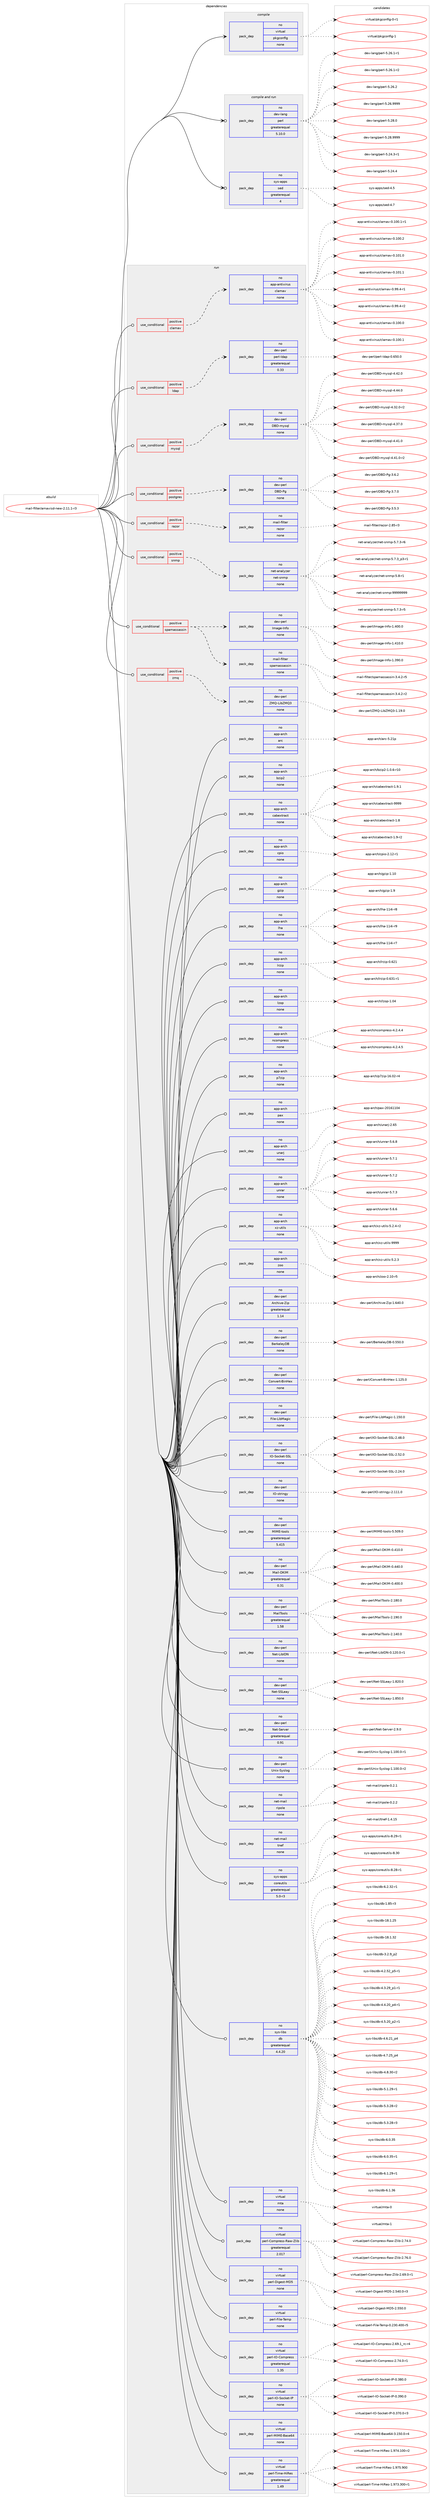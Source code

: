 digraph prolog {

# *************
# Graph options
# *************

newrank=true;
concentrate=true;
compound=true;
graph [rankdir=LR,fontname=Helvetica,fontsize=10,ranksep=1.5];#, ranksep=2.5, nodesep=0.2];
edge  [arrowhead=vee];
node  [fontname=Helvetica,fontsize=10];

# **********
# The ebuild
# **********

subgraph cluster_leftcol {
color=gray;
rank=same;
label=<<i>ebuild</i>>;
id [label="mail-filter/amavisd-new-2.11.1-r3", color=red, width=4, href="../mail-filter/amavisd-new-2.11.1-r3.svg"];
}

# ****************
# The dependencies
# ****************

subgraph cluster_midcol {
color=gray;
label=<<i>dependencies</i>>;
subgraph cluster_compile {
fillcolor="#eeeeee";
style=filled;
label=<<i>compile</i>>;
subgraph pack1139109 {
dependency1594954 [label=<<TABLE BORDER="0" CELLBORDER="1" CELLSPACING="0" CELLPADDING="4" WIDTH="220"><TR><TD ROWSPAN="6" CELLPADDING="30">pack_dep</TD></TR><TR><TD WIDTH="110">no</TD></TR><TR><TD>virtual</TD></TR><TR><TD>pkgconfig</TD></TR><TR><TD>none</TD></TR><TR><TD></TD></TR></TABLE>>, shape=none, color=blue];
}
id:e -> dependency1594954:w [weight=20,style="solid",arrowhead="vee"];
}
subgraph cluster_compileandrun {
fillcolor="#eeeeee";
style=filled;
label=<<i>compile and run</i>>;
subgraph pack1139110 {
dependency1594955 [label=<<TABLE BORDER="0" CELLBORDER="1" CELLSPACING="0" CELLPADDING="4" WIDTH="220"><TR><TD ROWSPAN="6" CELLPADDING="30">pack_dep</TD></TR><TR><TD WIDTH="110">no</TD></TR><TR><TD>dev-lang</TD></TR><TR><TD>perl</TD></TR><TR><TD>greaterequal</TD></TR><TR><TD>5.10.0</TD></TR></TABLE>>, shape=none, color=blue];
}
id:e -> dependency1594955:w [weight=20,style="solid",arrowhead="odotvee"];
subgraph pack1139111 {
dependency1594956 [label=<<TABLE BORDER="0" CELLBORDER="1" CELLSPACING="0" CELLPADDING="4" WIDTH="220"><TR><TD ROWSPAN="6" CELLPADDING="30">pack_dep</TD></TR><TR><TD WIDTH="110">no</TD></TR><TR><TD>sys-apps</TD></TR><TR><TD>sed</TD></TR><TR><TD>greaterequal</TD></TR><TR><TD>4</TD></TR></TABLE>>, shape=none, color=blue];
}
id:e -> dependency1594956:w [weight=20,style="solid",arrowhead="odotvee"];
}
subgraph cluster_run {
fillcolor="#eeeeee";
style=filled;
label=<<i>run</i>>;
subgraph cond430760 {
dependency1594957 [label=<<TABLE BORDER="0" CELLBORDER="1" CELLSPACING="0" CELLPADDING="4"><TR><TD ROWSPAN="3" CELLPADDING="10">use_conditional</TD></TR><TR><TD>positive</TD></TR><TR><TD>clamav</TD></TR></TABLE>>, shape=none, color=red];
subgraph pack1139112 {
dependency1594958 [label=<<TABLE BORDER="0" CELLBORDER="1" CELLSPACING="0" CELLPADDING="4" WIDTH="220"><TR><TD ROWSPAN="6" CELLPADDING="30">pack_dep</TD></TR><TR><TD WIDTH="110">no</TD></TR><TR><TD>app-antivirus</TD></TR><TR><TD>clamav</TD></TR><TR><TD>none</TD></TR><TR><TD></TD></TR></TABLE>>, shape=none, color=blue];
}
dependency1594957:e -> dependency1594958:w [weight=20,style="dashed",arrowhead="vee"];
}
id:e -> dependency1594957:w [weight=20,style="solid",arrowhead="odot"];
subgraph cond430761 {
dependency1594959 [label=<<TABLE BORDER="0" CELLBORDER="1" CELLSPACING="0" CELLPADDING="4"><TR><TD ROWSPAN="3" CELLPADDING="10">use_conditional</TD></TR><TR><TD>positive</TD></TR><TR><TD>ldap</TD></TR></TABLE>>, shape=none, color=red];
subgraph pack1139113 {
dependency1594960 [label=<<TABLE BORDER="0" CELLBORDER="1" CELLSPACING="0" CELLPADDING="4" WIDTH="220"><TR><TD ROWSPAN="6" CELLPADDING="30">pack_dep</TD></TR><TR><TD WIDTH="110">no</TD></TR><TR><TD>dev-perl</TD></TR><TR><TD>perl-ldap</TD></TR><TR><TD>greaterequal</TD></TR><TR><TD>0.33</TD></TR></TABLE>>, shape=none, color=blue];
}
dependency1594959:e -> dependency1594960:w [weight=20,style="dashed",arrowhead="vee"];
}
id:e -> dependency1594959:w [weight=20,style="solid",arrowhead="odot"];
subgraph cond430762 {
dependency1594961 [label=<<TABLE BORDER="0" CELLBORDER="1" CELLSPACING="0" CELLPADDING="4"><TR><TD ROWSPAN="3" CELLPADDING="10">use_conditional</TD></TR><TR><TD>positive</TD></TR><TR><TD>mysql</TD></TR></TABLE>>, shape=none, color=red];
subgraph pack1139114 {
dependency1594962 [label=<<TABLE BORDER="0" CELLBORDER="1" CELLSPACING="0" CELLPADDING="4" WIDTH="220"><TR><TD ROWSPAN="6" CELLPADDING="30">pack_dep</TD></TR><TR><TD WIDTH="110">no</TD></TR><TR><TD>dev-perl</TD></TR><TR><TD>DBD-mysql</TD></TR><TR><TD>none</TD></TR><TR><TD></TD></TR></TABLE>>, shape=none, color=blue];
}
dependency1594961:e -> dependency1594962:w [weight=20,style="dashed",arrowhead="vee"];
}
id:e -> dependency1594961:w [weight=20,style="solid",arrowhead="odot"];
subgraph cond430763 {
dependency1594963 [label=<<TABLE BORDER="0" CELLBORDER="1" CELLSPACING="0" CELLPADDING="4"><TR><TD ROWSPAN="3" CELLPADDING="10">use_conditional</TD></TR><TR><TD>positive</TD></TR><TR><TD>postgres</TD></TR></TABLE>>, shape=none, color=red];
subgraph pack1139115 {
dependency1594964 [label=<<TABLE BORDER="0" CELLBORDER="1" CELLSPACING="0" CELLPADDING="4" WIDTH="220"><TR><TD ROWSPAN="6" CELLPADDING="30">pack_dep</TD></TR><TR><TD WIDTH="110">no</TD></TR><TR><TD>dev-perl</TD></TR><TR><TD>DBD-Pg</TD></TR><TR><TD>none</TD></TR><TR><TD></TD></TR></TABLE>>, shape=none, color=blue];
}
dependency1594963:e -> dependency1594964:w [weight=20,style="dashed",arrowhead="vee"];
}
id:e -> dependency1594963:w [weight=20,style="solid",arrowhead="odot"];
subgraph cond430764 {
dependency1594965 [label=<<TABLE BORDER="0" CELLBORDER="1" CELLSPACING="0" CELLPADDING="4"><TR><TD ROWSPAN="3" CELLPADDING="10">use_conditional</TD></TR><TR><TD>positive</TD></TR><TR><TD>razor</TD></TR></TABLE>>, shape=none, color=red];
subgraph pack1139116 {
dependency1594966 [label=<<TABLE BORDER="0" CELLBORDER="1" CELLSPACING="0" CELLPADDING="4" WIDTH="220"><TR><TD ROWSPAN="6" CELLPADDING="30">pack_dep</TD></TR><TR><TD WIDTH="110">no</TD></TR><TR><TD>mail-filter</TD></TR><TR><TD>razor</TD></TR><TR><TD>none</TD></TR><TR><TD></TD></TR></TABLE>>, shape=none, color=blue];
}
dependency1594965:e -> dependency1594966:w [weight=20,style="dashed",arrowhead="vee"];
}
id:e -> dependency1594965:w [weight=20,style="solid",arrowhead="odot"];
subgraph cond430765 {
dependency1594967 [label=<<TABLE BORDER="0" CELLBORDER="1" CELLSPACING="0" CELLPADDING="4"><TR><TD ROWSPAN="3" CELLPADDING="10">use_conditional</TD></TR><TR><TD>positive</TD></TR><TR><TD>snmp</TD></TR></TABLE>>, shape=none, color=red];
subgraph pack1139117 {
dependency1594968 [label=<<TABLE BORDER="0" CELLBORDER="1" CELLSPACING="0" CELLPADDING="4" WIDTH="220"><TR><TD ROWSPAN="6" CELLPADDING="30">pack_dep</TD></TR><TR><TD WIDTH="110">no</TD></TR><TR><TD>net-analyzer</TD></TR><TR><TD>net-snmp</TD></TR><TR><TD>none</TD></TR><TR><TD></TD></TR></TABLE>>, shape=none, color=blue];
}
dependency1594967:e -> dependency1594968:w [weight=20,style="dashed",arrowhead="vee"];
}
id:e -> dependency1594967:w [weight=20,style="solid",arrowhead="odot"];
subgraph cond430766 {
dependency1594969 [label=<<TABLE BORDER="0" CELLBORDER="1" CELLSPACING="0" CELLPADDING="4"><TR><TD ROWSPAN="3" CELLPADDING="10">use_conditional</TD></TR><TR><TD>positive</TD></TR><TR><TD>spamassassin</TD></TR></TABLE>>, shape=none, color=red];
subgraph pack1139118 {
dependency1594970 [label=<<TABLE BORDER="0" CELLBORDER="1" CELLSPACING="0" CELLPADDING="4" WIDTH="220"><TR><TD ROWSPAN="6" CELLPADDING="30">pack_dep</TD></TR><TR><TD WIDTH="110">no</TD></TR><TR><TD>mail-filter</TD></TR><TR><TD>spamassassin</TD></TR><TR><TD>none</TD></TR><TR><TD></TD></TR></TABLE>>, shape=none, color=blue];
}
dependency1594969:e -> dependency1594970:w [weight=20,style="dashed",arrowhead="vee"];
subgraph pack1139119 {
dependency1594971 [label=<<TABLE BORDER="0" CELLBORDER="1" CELLSPACING="0" CELLPADDING="4" WIDTH="220"><TR><TD ROWSPAN="6" CELLPADDING="30">pack_dep</TD></TR><TR><TD WIDTH="110">no</TD></TR><TR><TD>dev-perl</TD></TR><TR><TD>Image-Info</TD></TR><TR><TD>none</TD></TR><TR><TD></TD></TR></TABLE>>, shape=none, color=blue];
}
dependency1594969:e -> dependency1594971:w [weight=20,style="dashed",arrowhead="vee"];
}
id:e -> dependency1594969:w [weight=20,style="solid",arrowhead="odot"];
subgraph cond430767 {
dependency1594972 [label=<<TABLE BORDER="0" CELLBORDER="1" CELLSPACING="0" CELLPADDING="4"><TR><TD ROWSPAN="3" CELLPADDING="10">use_conditional</TD></TR><TR><TD>positive</TD></TR><TR><TD>zmq</TD></TR></TABLE>>, shape=none, color=red];
subgraph pack1139120 {
dependency1594973 [label=<<TABLE BORDER="0" CELLBORDER="1" CELLSPACING="0" CELLPADDING="4" WIDTH="220"><TR><TD ROWSPAN="6" CELLPADDING="30">pack_dep</TD></TR><TR><TD WIDTH="110">no</TD></TR><TR><TD>dev-perl</TD></TR><TR><TD>ZMQ-LibZMQ3</TD></TR><TR><TD>none</TD></TR><TR><TD></TD></TR></TABLE>>, shape=none, color=blue];
}
dependency1594972:e -> dependency1594973:w [weight=20,style="dashed",arrowhead="vee"];
}
id:e -> dependency1594972:w [weight=20,style="solid",arrowhead="odot"];
subgraph pack1139121 {
dependency1594974 [label=<<TABLE BORDER="0" CELLBORDER="1" CELLSPACING="0" CELLPADDING="4" WIDTH="220"><TR><TD ROWSPAN="6" CELLPADDING="30">pack_dep</TD></TR><TR><TD WIDTH="110">no</TD></TR><TR><TD>app-arch</TD></TR><TR><TD>arc</TD></TR><TR><TD>none</TD></TR><TR><TD></TD></TR></TABLE>>, shape=none, color=blue];
}
id:e -> dependency1594974:w [weight=20,style="solid",arrowhead="odot"];
subgraph pack1139122 {
dependency1594975 [label=<<TABLE BORDER="0" CELLBORDER="1" CELLSPACING="0" CELLPADDING="4" WIDTH="220"><TR><TD ROWSPAN="6" CELLPADDING="30">pack_dep</TD></TR><TR><TD WIDTH="110">no</TD></TR><TR><TD>app-arch</TD></TR><TR><TD>bzip2</TD></TR><TR><TD>none</TD></TR><TR><TD></TD></TR></TABLE>>, shape=none, color=blue];
}
id:e -> dependency1594975:w [weight=20,style="solid",arrowhead="odot"];
subgraph pack1139123 {
dependency1594976 [label=<<TABLE BORDER="0" CELLBORDER="1" CELLSPACING="0" CELLPADDING="4" WIDTH="220"><TR><TD ROWSPAN="6" CELLPADDING="30">pack_dep</TD></TR><TR><TD WIDTH="110">no</TD></TR><TR><TD>app-arch</TD></TR><TR><TD>cabextract</TD></TR><TR><TD>none</TD></TR><TR><TD></TD></TR></TABLE>>, shape=none, color=blue];
}
id:e -> dependency1594976:w [weight=20,style="solid",arrowhead="odot"];
subgraph pack1139124 {
dependency1594977 [label=<<TABLE BORDER="0" CELLBORDER="1" CELLSPACING="0" CELLPADDING="4" WIDTH="220"><TR><TD ROWSPAN="6" CELLPADDING="30">pack_dep</TD></TR><TR><TD WIDTH="110">no</TD></TR><TR><TD>app-arch</TD></TR><TR><TD>cpio</TD></TR><TR><TD>none</TD></TR><TR><TD></TD></TR></TABLE>>, shape=none, color=blue];
}
id:e -> dependency1594977:w [weight=20,style="solid",arrowhead="odot"];
subgraph pack1139125 {
dependency1594978 [label=<<TABLE BORDER="0" CELLBORDER="1" CELLSPACING="0" CELLPADDING="4" WIDTH="220"><TR><TD ROWSPAN="6" CELLPADDING="30">pack_dep</TD></TR><TR><TD WIDTH="110">no</TD></TR><TR><TD>app-arch</TD></TR><TR><TD>gzip</TD></TR><TR><TD>none</TD></TR><TR><TD></TD></TR></TABLE>>, shape=none, color=blue];
}
id:e -> dependency1594978:w [weight=20,style="solid",arrowhead="odot"];
subgraph pack1139126 {
dependency1594979 [label=<<TABLE BORDER="0" CELLBORDER="1" CELLSPACING="0" CELLPADDING="4" WIDTH="220"><TR><TD ROWSPAN="6" CELLPADDING="30">pack_dep</TD></TR><TR><TD WIDTH="110">no</TD></TR><TR><TD>app-arch</TD></TR><TR><TD>lha</TD></TR><TR><TD>none</TD></TR><TR><TD></TD></TR></TABLE>>, shape=none, color=blue];
}
id:e -> dependency1594979:w [weight=20,style="solid",arrowhead="odot"];
subgraph pack1139127 {
dependency1594980 [label=<<TABLE BORDER="0" CELLBORDER="1" CELLSPACING="0" CELLPADDING="4" WIDTH="220"><TR><TD ROWSPAN="6" CELLPADDING="30">pack_dep</TD></TR><TR><TD WIDTH="110">no</TD></TR><TR><TD>app-arch</TD></TR><TR><TD>lrzip</TD></TR><TR><TD>none</TD></TR><TR><TD></TD></TR></TABLE>>, shape=none, color=blue];
}
id:e -> dependency1594980:w [weight=20,style="solid",arrowhead="odot"];
subgraph pack1139128 {
dependency1594981 [label=<<TABLE BORDER="0" CELLBORDER="1" CELLSPACING="0" CELLPADDING="4" WIDTH="220"><TR><TD ROWSPAN="6" CELLPADDING="30">pack_dep</TD></TR><TR><TD WIDTH="110">no</TD></TR><TR><TD>app-arch</TD></TR><TR><TD>lzop</TD></TR><TR><TD>none</TD></TR><TR><TD></TD></TR></TABLE>>, shape=none, color=blue];
}
id:e -> dependency1594981:w [weight=20,style="solid",arrowhead="odot"];
subgraph pack1139129 {
dependency1594982 [label=<<TABLE BORDER="0" CELLBORDER="1" CELLSPACING="0" CELLPADDING="4" WIDTH="220"><TR><TD ROWSPAN="6" CELLPADDING="30">pack_dep</TD></TR><TR><TD WIDTH="110">no</TD></TR><TR><TD>app-arch</TD></TR><TR><TD>ncompress</TD></TR><TR><TD>none</TD></TR><TR><TD></TD></TR></TABLE>>, shape=none, color=blue];
}
id:e -> dependency1594982:w [weight=20,style="solid",arrowhead="odot"];
subgraph pack1139130 {
dependency1594983 [label=<<TABLE BORDER="0" CELLBORDER="1" CELLSPACING="0" CELLPADDING="4" WIDTH="220"><TR><TD ROWSPAN="6" CELLPADDING="30">pack_dep</TD></TR><TR><TD WIDTH="110">no</TD></TR><TR><TD>app-arch</TD></TR><TR><TD>p7zip</TD></TR><TR><TD>none</TD></TR><TR><TD></TD></TR></TABLE>>, shape=none, color=blue];
}
id:e -> dependency1594983:w [weight=20,style="solid",arrowhead="odot"];
subgraph pack1139131 {
dependency1594984 [label=<<TABLE BORDER="0" CELLBORDER="1" CELLSPACING="0" CELLPADDING="4" WIDTH="220"><TR><TD ROWSPAN="6" CELLPADDING="30">pack_dep</TD></TR><TR><TD WIDTH="110">no</TD></TR><TR><TD>app-arch</TD></TR><TR><TD>pax</TD></TR><TR><TD>none</TD></TR><TR><TD></TD></TR></TABLE>>, shape=none, color=blue];
}
id:e -> dependency1594984:w [weight=20,style="solid",arrowhead="odot"];
subgraph pack1139132 {
dependency1594985 [label=<<TABLE BORDER="0" CELLBORDER="1" CELLSPACING="0" CELLPADDING="4" WIDTH="220"><TR><TD ROWSPAN="6" CELLPADDING="30">pack_dep</TD></TR><TR><TD WIDTH="110">no</TD></TR><TR><TD>app-arch</TD></TR><TR><TD>unarj</TD></TR><TR><TD>none</TD></TR><TR><TD></TD></TR></TABLE>>, shape=none, color=blue];
}
id:e -> dependency1594985:w [weight=20,style="solid",arrowhead="odot"];
subgraph pack1139133 {
dependency1594986 [label=<<TABLE BORDER="0" CELLBORDER="1" CELLSPACING="0" CELLPADDING="4" WIDTH="220"><TR><TD ROWSPAN="6" CELLPADDING="30">pack_dep</TD></TR><TR><TD WIDTH="110">no</TD></TR><TR><TD>app-arch</TD></TR><TR><TD>unrar</TD></TR><TR><TD>none</TD></TR><TR><TD></TD></TR></TABLE>>, shape=none, color=blue];
}
id:e -> dependency1594986:w [weight=20,style="solid",arrowhead="odot"];
subgraph pack1139134 {
dependency1594987 [label=<<TABLE BORDER="0" CELLBORDER="1" CELLSPACING="0" CELLPADDING="4" WIDTH="220"><TR><TD ROWSPAN="6" CELLPADDING="30">pack_dep</TD></TR><TR><TD WIDTH="110">no</TD></TR><TR><TD>app-arch</TD></TR><TR><TD>xz-utils</TD></TR><TR><TD>none</TD></TR><TR><TD></TD></TR></TABLE>>, shape=none, color=blue];
}
id:e -> dependency1594987:w [weight=20,style="solid",arrowhead="odot"];
subgraph pack1139135 {
dependency1594988 [label=<<TABLE BORDER="0" CELLBORDER="1" CELLSPACING="0" CELLPADDING="4" WIDTH="220"><TR><TD ROWSPAN="6" CELLPADDING="30">pack_dep</TD></TR><TR><TD WIDTH="110">no</TD></TR><TR><TD>app-arch</TD></TR><TR><TD>zoo</TD></TR><TR><TD>none</TD></TR><TR><TD></TD></TR></TABLE>>, shape=none, color=blue];
}
id:e -> dependency1594988:w [weight=20,style="solid",arrowhead="odot"];
subgraph pack1139136 {
dependency1594989 [label=<<TABLE BORDER="0" CELLBORDER="1" CELLSPACING="0" CELLPADDING="4" WIDTH="220"><TR><TD ROWSPAN="6" CELLPADDING="30">pack_dep</TD></TR><TR><TD WIDTH="110">no</TD></TR><TR><TD>dev-perl</TD></TR><TR><TD>Archive-Zip</TD></TR><TR><TD>greaterequal</TD></TR><TR><TD>1.14</TD></TR></TABLE>>, shape=none, color=blue];
}
id:e -> dependency1594989:w [weight=20,style="solid",arrowhead="odot"];
subgraph pack1139137 {
dependency1594990 [label=<<TABLE BORDER="0" CELLBORDER="1" CELLSPACING="0" CELLPADDING="4" WIDTH="220"><TR><TD ROWSPAN="6" CELLPADDING="30">pack_dep</TD></TR><TR><TD WIDTH="110">no</TD></TR><TR><TD>dev-perl</TD></TR><TR><TD>BerkeleyDB</TD></TR><TR><TD>none</TD></TR><TR><TD></TD></TR></TABLE>>, shape=none, color=blue];
}
id:e -> dependency1594990:w [weight=20,style="solid",arrowhead="odot"];
subgraph pack1139138 {
dependency1594991 [label=<<TABLE BORDER="0" CELLBORDER="1" CELLSPACING="0" CELLPADDING="4" WIDTH="220"><TR><TD ROWSPAN="6" CELLPADDING="30">pack_dep</TD></TR><TR><TD WIDTH="110">no</TD></TR><TR><TD>dev-perl</TD></TR><TR><TD>Convert-BinHex</TD></TR><TR><TD>none</TD></TR><TR><TD></TD></TR></TABLE>>, shape=none, color=blue];
}
id:e -> dependency1594991:w [weight=20,style="solid",arrowhead="odot"];
subgraph pack1139139 {
dependency1594992 [label=<<TABLE BORDER="0" CELLBORDER="1" CELLSPACING="0" CELLPADDING="4" WIDTH="220"><TR><TD ROWSPAN="6" CELLPADDING="30">pack_dep</TD></TR><TR><TD WIDTH="110">no</TD></TR><TR><TD>dev-perl</TD></TR><TR><TD>File-LibMagic</TD></TR><TR><TD>none</TD></TR><TR><TD></TD></TR></TABLE>>, shape=none, color=blue];
}
id:e -> dependency1594992:w [weight=20,style="solid",arrowhead="odot"];
subgraph pack1139140 {
dependency1594993 [label=<<TABLE BORDER="0" CELLBORDER="1" CELLSPACING="0" CELLPADDING="4" WIDTH="220"><TR><TD ROWSPAN="6" CELLPADDING="30">pack_dep</TD></TR><TR><TD WIDTH="110">no</TD></TR><TR><TD>dev-perl</TD></TR><TR><TD>IO-Socket-SSL</TD></TR><TR><TD>none</TD></TR><TR><TD></TD></TR></TABLE>>, shape=none, color=blue];
}
id:e -> dependency1594993:w [weight=20,style="solid",arrowhead="odot"];
subgraph pack1139141 {
dependency1594994 [label=<<TABLE BORDER="0" CELLBORDER="1" CELLSPACING="0" CELLPADDING="4" WIDTH="220"><TR><TD ROWSPAN="6" CELLPADDING="30">pack_dep</TD></TR><TR><TD WIDTH="110">no</TD></TR><TR><TD>dev-perl</TD></TR><TR><TD>IO-stringy</TD></TR><TR><TD>none</TD></TR><TR><TD></TD></TR></TABLE>>, shape=none, color=blue];
}
id:e -> dependency1594994:w [weight=20,style="solid",arrowhead="odot"];
subgraph pack1139142 {
dependency1594995 [label=<<TABLE BORDER="0" CELLBORDER="1" CELLSPACING="0" CELLPADDING="4" WIDTH="220"><TR><TD ROWSPAN="6" CELLPADDING="30">pack_dep</TD></TR><TR><TD WIDTH="110">no</TD></TR><TR><TD>dev-perl</TD></TR><TR><TD>MIME-tools</TD></TR><TR><TD>greaterequal</TD></TR><TR><TD>5.415</TD></TR></TABLE>>, shape=none, color=blue];
}
id:e -> dependency1594995:w [weight=20,style="solid",arrowhead="odot"];
subgraph pack1139143 {
dependency1594996 [label=<<TABLE BORDER="0" CELLBORDER="1" CELLSPACING="0" CELLPADDING="4" WIDTH="220"><TR><TD ROWSPAN="6" CELLPADDING="30">pack_dep</TD></TR><TR><TD WIDTH="110">no</TD></TR><TR><TD>dev-perl</TD></TR><TR><TD>Mail-DKIM</TD></TR><TR><TD>greaterequal</TD></TR><TR><TD>0.31</TD></TR></TABLE>>, shape=none, color=blue];
}
id:e -> dependency1594996:w [weight=20,style="solid",arrowhead="odot"];
subgraph pack1139144 {
dependency1594997 [label=<<TABLE BORDER="0" CELLBORDER="1" CELLSPACING="0" CELLPADDING="4" WIDTH="220"><TR><TD ROWSPAN="6" CELLPADDING="30">pack_dep</TD></TR><TR><TD WIDTH="110">no</TD></TR><TR><TD>dev-perl</TD></TR><TR><TD>MailTools</TD></TR><TR><TD>greaterequal</TD></TR><TR><TD>1.58</TD></TR></TABLE>>, shape=none, color=blue];
}
id:e -> dependency1594997:w [weight=20,style="solid",arrowhead="odot"];
subgraph pack1139145 {
dependency1594998 [label=<<TABLE BORDER="0" CELLBORDER="1" CELLSPACING="0" CELLPADDING="4" WIDTH="220"><TR><TD ROWSPAN="6" CELLPADDING="30">pack_dep</TD></TR><TR><TD WIDTH="110">no</TD></TR><TR><TD>dev-perl</TD></TR><TR><TD>Net-LibIDN</TD></TR><TR><TD>none</TD></TR><TR><TD></TD></TR></TABLE>>, shape=none, color=blue];
}
id:e -> dependency1594998:w [weight=20,style="solid",arrowhead="odot"];
subgraph pack1139146 {
dependency1594999 [label=<<TABLE BORDER="0" CELLBORDER="1" CELLSPACING="0" CELLPADDING="4" WIDTH="220"><TR><TD ROWSPAN="6" CELLPADDING="30">pack_dep</TD></TR><TR><TD WIDTH="110">no</TD></TR><TR><TD>dev-perl</TD></TR><TR><TD>Net-SSLeay</TD></TR><TR><TD>none</TD></TR><TR><TD></TD></TR></TABLE>>, shape=none, color=blue];
}
id:e -> dependency1594999:w [weight=20,style="solid",arrowhead="odot"];
subgraph pack1139147 {
dependency1595000 [label=<<TABLE BORDER="0" CELLBORDER="1" CELLSPACING="0" CELLPADDING="4" WIDTH="220"><TR><TD ROWSPAN="6" CELLPADDING="30">pack_dep</TD></TR><TR><TD WIDTH="110">no</TD></TR><TR><TD>dev-perl</TD></TR><TR><TD>Net-Server</TD></TR><TR><TD>greaterequal</TD></TR><TR><TD>0.91</TD></TR></TABLE>>, shape=none, color=blue];
}
id:e -> dependency1595000:w [weight=20,style="solid",arrowhead="odot"];
subgraph pack1139148 {
dependency1595001 [label=<<TABLE BORDER="0" CELLBORDER="1" CELLSPACING="0" CELLPADDING="4" WIDTH="220"><TR><TD ROWSPAN="6" CELLPADDING="30">pack_dep</TD></TR><TR><TD WIDTH="110">no</TD></TR><TR><TD>dev-perl</TD></TR><TR><TD>Unix-Syslog</TD></TR><TR><TD>none</TD></TR><TR><TD></TD></TR></TABLE>>, shape=none, color=blue];
}
id:e -> dependency1595001:w [weight=20,style="solid",arrowhead="odot"];
subgraph pack1139149 {
dependency1595002 [label=<<TABLE BORDER="0" CELLBORDER="1" CELLSPACING="0" CELLPADDING="4" WIDTH="220"><TR><TD ROWSPAN="6" CELLPADDING="30">pack_dep</TD></TR><TR><TD WIDTH="110">no</TD></TR><TR><TD>net-mail</TD></TR><TR><TD>ripole</TD></TR><TR><TD>none</TD></TR><TR><TD></TD></TR></TABLE>>, shape=none, color=blue];
}
id:e -> dependency1595002:w [weight=20,style="solid",arrowhead="odot"];
subgraph pack1139150 {
dependency1595003 [label=<<TABLE BORDER="0" CELLBORDER="1" CELLSPACING="0" CELLPADDING="4" WIDTH="220"><TR><TD ROWSPAN="6" CELLPADDING="30">pack_dep</TD></TR><TR><TD WIDTH="110">no</TD></TR><TR><TD>net-mail</TD></TR><TR><TD>tnef</TD></TR><TR><TD>none</TD></TR><TR><TD></TD></TR></TABLE>>, shape=none, color=blue];
}
id:e -> dependency1595003:w [weight=20,style="solid",arrowhead="odot"];
subgraph pack1139151 {
dependency1595004 [label=<<TABLE BORDER="0" CELLBORDER="1" CELLSPACING="0" CELLPADDING="4" WIDTH="220"><TR><TD ROWSPAN="6" CELLPADDING="30">pack_dep</TD></TR><TR><TD WIDTH="110">no</TD></TR><TR><TD>sys-apps</TD></TR><TR><TD>coreutils</TD></TR><TR><TD>greaterequal</TD></TR><TR><TD>5.0-r3</TD></TR></TABLE>>, shape=none, color=blue];
}
id:e -> dependency1595004:w [weight=20,style="solid",arrowhead="odot"];
subgraph pack1139152 {
dependency1595005 [label=<<TABLE BORDER="0" CELLBORDER="1" CELLSPACING="0" CELLPADDING="4" WIDTH="220"><TR><TD ROWSPAN="6" CELLPADDING="30">pack_dep</TD></TR><TR><TD WIDTH="110">no</TD></TR><TR><TD>sys-libs</TD></TR><TR><TD>db</TD></TR><TR><TD>greaterequal</TD></TR><TR><TD>4.4.20</TD></TR></TABLE>>, shape=none, color=blue];
}
id:e -> dependency1595005:w [weight=20,style="solid",arrowhead="odot"];
subgraph pack1139153 {
dependency1595006 [label=<<TABLE BORDER="0" CELLBORDER="1" CELLSPACING="0" CELLPADDING="4" WIDTH="220"><TR><TD ROWSPAN="6" CELLPADDING="30">pack_dep</TD></TR><TR><TD WIDTH="110">no</TD></TR><TR><TD>virtual</TD></TR><TR><TD>mta</TD></TR><TR><TD>none</TD></TR><TR><TD></TD></TR></TABLE>>, shape=none, color=blue];
}
id:e -> dependency1595006:w [weight=20,style="solid",arrowhead="odot"];
subgraph pack1139154 {
dependency1595007 [label=<<TABLE BORDER="0" CELLBORDER="1" CELLSPACING="0" CELLPADDING="4" WIDTH="220"><TR><TD ROWSPAN="6" CELLPADDING="30">pack_dep</TD></TR><TR><TD WIDTH="110">no</TD></TR><TR><TD>virtual</TD></TR><TR><TD>perl-Compress-Raw-Zlib</TD></TR><TR><TD>greaterequal</TD></TR><TR><TD>2.017</TD></TR></TABLE>>, shape=none, color=blue];
}
id:e -> dependency1595007:w [weight=20,style="solid",arrowhead="odot"];
subgraph pack1139155 {
dependency1595008 [label=<<TABLE BORDER="0" CELLBORDER="1" CELLSPACING="0" CELLPADDING="4" WIDTH="220"><TR><TD ROWSPAN="6" CELLPADDING="30">pack_dep</TD></TR><TR><TD WIDTH="110">no</TD></TR><TR><TD>virtual</TD></TR><TR><TD>perl-Digest-MD5</TD></TR><TR><TD>none</TD></TR><TR><TD></TD></TR></TABLE>>, shape=none, color=blue];
}
id:e -> dependency1595008:w [weight=20,style="solid",arrowhead="odot"];
subgraph pack1139156 {
dependency1595009 [label=<<TABLE BORDER="0" CELLBORDER="1" CELLSPACING="0" CELLPADDING="4" WIDTH="220"><TR><TD ROWSPAN="6" CELLPADDING="30">pack_dep</TD></TR><TR><TD WIDTH="110">no</TD></TR><TR><TD>virtual</TD></TR><TR><TD>perl-File-Temp</TD></TR><TR><TD>none</TD></TR><TR><TD></TD></TR></TABLE>>, shape=none, color=blue];
}
id:e -> dependency1595009:w [weight=20,style="solid",arrowhead="odot"];
subgraph pack1139157 {
dependency1595010 [label=<<TABLE BORDER="0" CELLBORDER="1" CELLSPACING="0" CELLPADDING="4" WIDTH="220"><TR><TD ROWSPAN="6" CELLPADDING="30">pack_dep</TD></TR><TR><TD WIDTH="110">no</TD></TR><TR><TD>virtual</TD></TR><TR><TD>perl-IO-Compress</TD></TR><TR><TD>greaterequal</TD></TR><TR><TD>1.35</TD></TR></TABLE>>, shape=none, color=blue];
}
id:e -> dependency1595010:w [weight=20,style="solid",arrowhead="odot"];
subgraph pack1139158 {
dependency1595011 [label=<<TABLE BORDER="0" CELLBORDER="1" CELLSPACING="0" CELLPADDING="4" WIDTH="220"><TR><TD ROWSPAN="6" CELLPADDING="30">pack_dep</TD></TR><TR><TD WIDTH="110">no</TD></TR><TR><TD>virtual</TD></TR><TR><TD>perl-IO-Socket-IP</TD></TR><TR><TD>none</TD></TR><TR><TD></TD></TR></TABLE>>, shape=none, color=blue];
}
id:e -> dependency1595011:w [weight=20,style="solid",arrowhead="odot"];
subgraph pack1139159 {
dependency1595012 [label=<<TABLE BORDER="0" CELLBORDER="1" CELLSPACING="0" CELLPADDING="4" WIDTH="220"><TR><TD ROWSPAN="6" CELLPADDING="30">pack_dep</TD></TR><TR><TD WIDTH="110">no</TD></TR><TR><TD>virtual</TD></TR><TR><TD>perl-MIME-Base64</TD></TR><TR><TD>none</TD></TR><TR><TD></TD></TR></TABLE>>, shape=none, color=blue];
}
id:e -> dependency1595012:w [weight=20,style="solid",arrowhead="odot"];
subgraph pack1139160 {
dependency1595013 [label=<<TABLE BORDER="0" CELLBORDER="1" CELLSPACING="0" CELLPADDING="4" WIDTH="220"><TR><TD ROWSPAN="6" CELLPADDING="30">pack_dep</TD></TR><TR><TD WIDTH="110">no</TD></TR><TR><TD>virtual</TD></TR><TR><TD>perl-Time-HiRes</TD></TR><TR><TD>greaterequal</TD></TR><TR><TD>1.49</TD></TR></TABLE>>, shape=none, color=blue];
}
id:e -> dependency1595013:w [weight=20,style="solid",arrowhead="odot"];
}
}

# **************
# The candidates
# **************

subgraph cluster_choices {
rank=same;
color=gray;
label=<<i>candidates</i>>;

subgraph choice1139109 {
color=black;
nodesep=1;
choice11810511411611797108471121071039911111010210510345484511449 [label="virtual/pkgconfig-0-r1", color=red, width=4,href="../virtual/pkgconfig-0-r1.svg"];
choice1181051141161179710847112107103991111101021051034549 [label="virtual/pkgconfig-1", color=red, width=4,href="../virtual/pkgconfig-1.svg"];
dependency1594954:e -> choice11810511411611797108471121071039911111010210510345484511449:w [style=dotted,weight="100"];
dependency1594954:e -> choice1181051141161179710847112107103991111101021051034549:w [style=dotted,weight="100"];
}
subgraph choice1139110 {
color=black;
nodesep=1;
choice100101118451089711010347112101114108455346505246514511449 [label="dev-lang/perl-5.24.3-r1", color=red, width=4,href="../dev-lang/perl-5.24.3-r1.svg"];
choice10010111845108971101034711210111410845534650524652 [label="dev-lang/perl-5.24.4", color=red, width=4,href="../dev-lang/perl-5.24.4.svg"];
choice100101118451089711010347112101114108455346505446494511449 [label="dev-lang/perl-5.26.1-r1", color=red, width=4,href="../dev-lang/perl-5.26.1-r1.svg"];
choice100101118451089711010347112101114108455346505446494511450 [label="dev-lang/perl-5.26.1-r2", color=red, width=4,href="../dev-lang/perl-5.26.1-r2.svg"];
choice10010111845108971101034711210111410845534650544650 [label="dev-lang/perl-5.26.2", color=red, width=4,href="../dev-lang/perl-5.26.2.svg"];
choice10010111845108971101034711210111410845534650544657575757 [label="dev-lang/perl-5.26.9999", color=red, width=4,href="../dev-lang/perl-5.26.9999.svg"];
choice10010111845108971101034711210111410845534650564648 [label="dev-lang/perl-5.28.0", color=red, width=4,href="../dev-lang/perl-5.28.0.svg"];
choice10010111845108971101034711210111410845534650564657575757 [label="dev-lang/perl-5.28.9999", color=red, width=4,href="../dev-lang/perl-5.28.9999.svg"];
dependency1594955:e -> choice100101118451089711010347112101114108455346505246514511449:w [style=dotted,weight="100"];
dependency1594955:e -> choice10010111845108971101034711210111410845534650524652:w [style=dotted,weight="100"];
dependency1594955:e -> choice100101118451089711010347112101114108455346505446494511449:w [style=dotted,weight="100"];
dependency1594955:e -> choice100101118451089711010347112101114108455346505446494511450:w [style=dotted,weight="100"];
dependency1594955:e -> choice10010111845108971101034711210111410845534650544650:w [style=dotted,weight="100"];
dependency1594955:e -> choice10010111845108971101034711210111410845534650544657575757:w [style=dotted,weight="100"];
dependency1594955:e -> choice10010111845108971101034711210111410845534650564648:w [style=dotted,weight="100"];
dependency1594955:e -> choice10010111845108971101034711210111410845534650564657575757:w [style=dotted,weight="100"];
}
subgraph choice1139111 {
color=black;
nodesep=1;
choice11512111545971121121154711510110045524653 [label="sys-apps/sed-4.5", color=red, width=4,href="../sys-apps/sed-4.5.svg"];
choice11512111545971121121154711510110045524655 [label="sys-apps/sed-4.7", color=red, width=4,href="../sys-apps/sed-4.7.svg"];
dependency1594956:e -> choice11512111545971121121154711510110045524653:w [style=dotted,weight="100"];
dependency1594956:e -> choice11512111545971121121154711510110045524655:w [style=dotted,weight="100"];
}
subgraph choice1139112 {
color=black;
nodesep=1;
choice971121124597110116105118105114117115479910897109971184548464948484648 [label="app-antivirus/clamav-0.100.0", color=red, width=4,href="../app-antivirus/clamav-0.100.0.svg"];
choice971121124597110116105118105114117115479910897109971184548464948484649 [label="app-antivirus/clamav-0.100.1", color=red, width=4,href="../app-antivirus/clamav-0.100.1.svg"];
choice9711211245971101161051181051141171154799108971099711845484649484846494511449 [label="app-antivirus/clamav-0.100.1-r1", color=red, width=4,href="../app-antivirus/clamav-0.100.1-r1.svg"];
choice971121124597110116105118105114117115479910897109971184548464948484650 [label="app-antivirus/clamav-0.100.2", color=red, width=4,href="../app-antivirus/clamav-0.100.2.svg"];
choice971121124597110116105118105114117115479910897109971184548464948494648 [label="app-antivirus/clamav-0.101.0", color=red, width=4,href="../app-antivirus/clamav-0.101.0.svg"];
choice971121124597110116105118105114117115479910897109971184548464948494649 [label="app-antivirus/clamav-0.101.1", color=red, width=4,href="../app-antivirus/clamav-0.101.1.svg"];
choice97112112459711011610511810511411711547991089710997118454846575746524511449 [label="app-antivirus/clamav-0.99.4-r1", color=red, width=4,href="../app-antivirus/clamav-0.99.4-r1.svg"];
choice97112112459711011610511810511411711547991089710997118454846575746524511450 [label="app-antivirus/clamav-0.99.4-r2", color=red, width=4,href="../app-antivirus/clamav-0.99.4-r2.svg"];
dependency1594958:e -> choice971121124597110116105118105114117115479910897109971184548464948484648:w [style=dotted,weight="100"];
dependency1594958:e -> choice971121124597110116105118105114117115479910897109971184548464948484649:w [style=dotted,weight="100"];
dependency1594958:e -> choice9711211245971101161051181051141171154799108971099711845484649484846494511449:w [style=dotted,weight="100"];
dependency1594958:e -> choice971121124597110116105118105114117115479910897109971184548464948484650:w [style=dotted,weight="100"];
dependency1594958:e -> choice971121124597110116105118105114117115479910897109971184548464948494648:w [style=dotted,weight="100"];
dependency1594958:e -> choice971121124597110116105118105114117115479910897109971184548464948494649:w [style=dotted,weight="100"];
dependency1594958:e -> choice97112112459711011610511810511411711547991089710997118454846575746524511449:w [style=dotted,weight="100"];
dependency1594958:e -> choice97112112459711011610511810511411711547991089710997118454846575746524511450:w [style=dotted,weight="100"];
}
subgraph choice1139113 {
color=black;
nodesep=1;
choice100101118451121011141084711210111410845108100971124548465453484648 [label="dev-perl/perl-ldap-0.650.0", color=red, width=4,href="../dev-perl/perl-ldap-0.650.0.svg"];
dependency1594960:e -> choice100101118451121011141084711210111410845108100971124548465453484648:w [style=dotted,weight="100"];
}
subgraph choice1139114 {
color=black;
nodesep=1;
choice100101118451121011141084768666845109121115113108455246515046484511450 [label="dev-perl/DBD-mysql-4.32.0-r2", color=red, width=4,href="../dev-perl/DBD-mysql-4.32.0-r2.svg"];
choice10010111845112101114108476866684510912111511310845524651554648 [label="dev-perl/DBD-mysql-4.37.0", color=red, width=4,href="../dev-perl/DBD-mysql-4.37.0.svg"];
choice10010111845112101114108476866684510912111511310845524652494648 [label="dev-perl/DBD-mysql-4.41.0", color=red, width=4,href="../dev-perl/DBD-mysql-4.41.0.svg"];
choice100101118451121011141084768666845109121115113108455246524946484511450 [label="dev-perl/DBD-mysql-4.41.0-r2", color=red, width=4,href="../dev-perl/DBD-mysql-4.41.0-r2.svg"];
choice10010111845112101114108476866684510912111511310845524652504648 [label="dev-perl/DBD-mysql-4.42.0", color=red, width=4,href="../dev-perl/DBD-mysql-4.42.0.svg"];
choice10010111845112101114108476866684510912111511310845524652524648 [label="dev-perl/DBD-mysql-4.44.0", color=red, width=4,href="../dev-perl/DBD-mysql-4.44.0.svg"];
dependency1594962:e -> choice100101118451121011141084768666845109121115113108455246515046484511450:w [style=dotted,weight="100"];
dependency1594962:e -> choice10010111845112101114108476866684510912111511310845524651554648:w [style=dotted,weight="100"];
dependency1594962:e -> choice10010111845112101114108476866684510912111511310845524652494648:w [style=dotted,weight="100"];
dependency1594962:e -> choice100101118451121011141084768666845109121115113108455246524946484511450:w [style=dotted,weight="100"];
dependency1594962:e -> choice10010111845112101114108476866684510912111511310845524652504648:w [style=dotted,weight="100"];
dependency1594962:e -> choice10010111845112101114108476866684510912111511310845524652524648:w [style=dotted,weight="100"];
}
subgraph choice1139115 {
color=black;
nodesep=1;
choice10010111845112101114108476866684580103455146534651 [label="dev-perl/DBD-Pg-3.5.3", color=red, width=4,href="../dev-perl/DBD-Pg-3.5.3.svg"];
choice10010111845112101114108476866684580103455146544650 [label="dev-perl/DBD-Pg-3.6.2", color=red, width=4,href="../dev-perl/DBD-Pg-3.6.2.svg"];
choice10010111845112101114108476866684580103455146554648 [label="dev-perl/DBD-Pg-3.7.0", color=red, width=4,href="../dev-perl/DBD-Pg-3.7.0.svg"];
dependency1594964:e -> choice10010111845112101114108476866684580103455146534651:w [style=dotted,weight="100"];
dependency1594964:e -> choice10010111845112101114108476866684580103455146544650:w [style=dotted,weight="100"];
dependency1594964:e -> choice10010111845112101114108476866684580103455146554648:w [style=dotted,weight="100"];
}
subgraph choice1139116 {
color=black;
nodesep=1;
choice1099710510845102105108116101114471149712211111445504656534511451 [label="mail-filter/razor-2.85-r3", color=red, width=4,href="../mail-filter/razor-2.85-r3.svg"];
dependency1594966:e -> choice1099710510845102105108116101114471149712211111445504656534511451:w [style=dotted,weight="100"];
}
subgraph choice1139117 {
color=black;
nodesep=1;
choice11010111645971109710812112210111447110101116451151101091124553465546514511453 [label="net-analyzer/net-snmp-5.7.3-r5", color=red, width=4,href="../net-analyzer/net-snmp-5.7.3-r5.svg"];
choice11010111645971109710812112210111447110101116451151101091124553465546514511454 [label="net-analyzer/net-snmp-5.7.3-r6", color=red, width=4,href="../net-analyzer/net-snmp-5.7.3-r6.svg"];
choice110101116459711097108121122101114471101011164511511010911245534655465195112514511449 [label="net-analyzer/net-snmp-5.7.3_p3-r1", color=red, width=4,href="../net-analyzer/net-snmp-5.7.3_p3-r1.svg"];
choice1101011164597110971081211221011144711010111645115110109112455346564511449 [label="net-analyzer/net-snmp-5.8-r1", color=red, width=4,href="../net-analyzer/net-snmp-5.8-r1.svg"];
choice1101011164597110971081211221011144711010111645115110109112455757575757575757 [label="net-analyzer/net-snmp-99999999", color=red, width=4,href="../net-analyzer/net-snmp-99999999.svg"];
dependency1594968:e -> choice11010111645971109710812112210111447110101116451151101091124553465546514511453:w [style=dotted,weight="100"];
dependency1594968:e -> choice11010111645971109710812112210111447110101116451151101091124553465546514511454:w [style=dotted,weight="100"];
dependency1594968:e -> choice110101116459711097108121122101114471101011164511511010911245534655465195112514511449:w [style=dotted,weight="100"];
dependency1594968:e -> choice1101011164597110971081211221011144711010111645115110109112455346564511449:w [style=dotted,weight="100"];
dependency1594968:e -> choice1101011164597110971081211221011144711010111645115110109112455757575757575757:w [style=dotted,weight="100"];
}
subgraph choice1139118 {
color=black;
nodesep=1;
choice1099710510845102105108116101114471151129710997115115971151151051104551465246504511450 [label="mail-filter/spamassassin-3.4.2-r2", color=red, width=4,href="../mail-filter/spamassassin-3.4.2-r2.svg"];
choice1099710510845102105108116101114471151129710997115115971151151051104551465246504511453 [label="mail-filter/spamassassin-3.4.2-r5", color=red, width=4,href="../mail-filter/spamassassin-3.4.2-r5.svg"];
dependency1594970:e -> choice1099710510845102105108116101114471151129710997115115971151151051104551465246504511450:w [style=dotted,weight="100"];
dependency1594970:e -> choice1099710510845102105108116101114471151129710997115115971151151051104551465246504511453:w [style=dotted,weight="100"];
}
subgraph choice1139119 {
color=black;
nodesep=1;
choice1001011184511210111410847731099710310145731101021114549465157484648 [label="dev-perl/Image-Info-1.390.0", color=red, width=4,href="../dev-perl/Image-Info-1.390.0.svg"];
choice1001011184511210111410847731099710310145731101021114549465248484648 [label="dev-perl/Image-Info-1.400.0", color=red, width=4,href="../dev-perl/Image-Info-1.400.0.svg"];
choice1001011184511210111410847731099710310145731101021114549465249484648 [label="dev-perl/Image-Info-1.410.0", color=red, width=4,href="../dev-perl/Image-Info-1.410.0.svg"];
dependency1594971:e -> choice1001011184511210111410847731099710310145731101021114549465157484648:w [style=dotted,weight="100"];
dependency1594971:e -> choice1001011184511210111410847731099710310145731101021114549465248484648:w [style=dotted,weight="100"];
dependency1594971:e -> choice1001011184511210111410847731099710310145731101021114549465249484648:w [style=dotted,weight="100"];
}
subgraph choice1139120 {
color=black;
nodesep=1;
choice10010111845112101114108479077814576105989077815145494649574648 [label="dev-perl/ZMQ-LibZMQ3-1.19.0", color=red, width=4,href="../dev-perl/ZMQ-LibZMQ3-1.19.0.svg"];
dependency1594973:e -> choice10010111845112101114108479077814576105989077815145494649574648:w [style=dotted,weight="100"];
}
subgraph choice1139121 {
color=black;
nodesep=1;
choice971121124597114991044797114994553465049112 [label="app-arch/arc-5.21p", color=red, width=4,href="../app-arch/arc-5.21p.svg"];
dependency1594974:e -> choice971121124597114991044797114994553465049112:w [style=dotted,weight="100"];
}
subgraph choice1139122 {
color=black;
nodesep=1;
choice97112112459711499104479812210511250454946484654451144948 [label="app-arch/bzip2-1.0.6-r10", color=red, width=4,href="../app-arch/bzip2-1.0.6-r10.svg"];
dependency1594975:e -> choice97112112459711499104479812210511250454946484654451144948:w [style=dotted,weight="100"];
}
subgraph choice1139123 {
color=black;
nodesep=1;
choice9711211245971149910447999798101120116114979911645494656 [label="app-arch/cabextract-1.8", color=red, width=4,href="../app-arch/cabextract-1.8.svg"];
choice97112112459711499104479997981011201161149799116454946574511450 [label="app-arch/cabextract-1.9-r2", color=red, width=4,href="../app-arch/cabextract-1.9-r2.svg"];
choice97112112459711499104479997981011201161149799116454946574649 [label="app-arch/cabextract-1.9.1", color=red, width=4,href="../app-arch/cabextract-1.9.1.svg"];
choice971121124597114991044799979810112011611497991164557575757 [label="app-arch/cabextract-9999", color=red, width=4,href="../app-arch/cabextract-9999.svg"];
dependency1594976:e -> choice9711211245971149910447999798101120116114979911645494656:w [style=dotted,weight="100"];
dependency1594976:e -> choice97112112459711499104479997981011201161149799116454946574511450:w [style=dotted,weight="100"];
dependency1594976:e -> choice97112112459711499104479997981011201161149799116454946574649:w [style=dotted,weight="100"];
dependency1594976:e -> choice971121124597114991044799979810112011611497991164557575757:w [style=dotted,weight="100"];
}
subgraph choice1139124 {
color=black;
nodesep=1;
choice97112112459711499104479911210511145504649504511449 [label="app-arch/cpio-2.12-r1", color=red, width=4,href="../app-arch/cpio-2.12-r1.svg"];
dependency1594977:e -> choice97112112459711499104479911210511145504649504511449:w [style=dotted,weight="100"];
}
subgraph choice1139125 {
color=black;
nodesep=1;
choice97112112459711499104471031221051124549464948 [label="app-arch/gzip-1.10", color=red, width=4,href="../app-arch/gzip-1.10.svg"];
choice971121124597114991044710312210511245494657 [label="app-arch/gzip-1.9", color=red, width=4,href="../app-arch/gzip-1.9.svg"];
dependency1594978:e -> choice97112112459711499104471031221051124549464948:w [style=dotted,weight="100"];
dependency1594978:e -> choice971121124597114991044710312210511245494657:w [style=dotted,weight="100"];
}
subgraph choice1139126 {
color=black;
nodesep=1;
choice971121124597114991044710810497454949521054511455 [label="app-arch/lha-114i-r7", color=red, width=4,href="../app-arch/lha-114i-r7.svg"];
choice971121124597114991044710810497454949521054511456 [label="app-arch/lha-114i-r8", color=red, width=4,href="../app-arch/lha-114i-r8.svg"];
choice971121124597114991044710810497454949521054511457 [label="app-arch/lha-114i-r9", color=red, width=4,href="../app-arch/lha-114i-r9.svg"];
dependency1594979:e -> choice971121124597114991044710810497454949521054511455:w [style=dotted,weight="100"];
dependency1594979:e -> choice971121124597114991044710810497454949521054511456:w [style=dotted,weight="100"];
dependency1594979:e -> choice971121124597114991044710810497454949521054511457:w [style=dotted,weight="100"];
}
subgraph choice1139127 {
color=black;
nodesep=1;
choice9711211245971149910447108114122105112454846545049 [label="app-arch/lrzip-0.621", color=red, width=4,href="../app-arch/lrzip-0.621.svg"];
choice97112112459711499104471081141221051124548465451494511449 [label="app-arch/lrzip-0.631-r1", color=red, width=4,href="../app-arch/lrzip-0.631-r1.svg"];
dependency1594980:e -> choice9711211245971149910447108114122105112454846545049:w [style=dotted,weight="100"];
dependency1594980:e -> choice97112112459711499104471081141221051124548465451494511449:w [style=dotted,weight="100"];
}
subgraph choice1139128 {
color=black;
nodesep=1;
choice97112112459711499104471081221111124549464852 [label="app-arch/lzop-1.04", color=red, width=4,href="../app-arch/lzop-1.04.svg"];
dependency1594981:e -> choice97112112459711499104471081221111124549464852:w [style=dotted,weight="100"];
}
subgraph choice1139129 {
color=black;
nodesep=1;
choice9711211245971149910447110991111091121141011151154552465046524652 [label="app-arch/ncompress-4.2.4.4", color=red, width=4,href="../app-arch/ncompress-4.2.4.4.svg"];
choice9711211245971149910447110991111091121141011151154552465046524653 [label="app-arch/ncompress-4.2.4.5", color=red, width=4,href="../app-arch/ncompress-4.2.4.5.svg"];
dependency1594982:e -> choice9711211245971149910447110991111091121141011151154552465046524652:w [style=dotted,weight="100"];
dependency1594982:e -> choice9711211245971149910447110991111091121141011151154552465046524653:w [style=dotted,weight="100"];
}
subgraph choice1139130 {
color=black;
nodesep=1;
choice9711211245971149910447112551221051124549544648504511452 [label="app-arch/p7zip-16.02-r4", color=red, width=4,href="../app-arch/p7zip-16.02-r4.svg"];
dependency1594983:e -> choice9711211245971149910447112551221051124549544648504511452:w [style=dotted,weight="100"];
}
subgraph choice1139131 {
color=black;
nodesep=1;
choice971121124597114991044711297120455048495449494852 [label="app-arch/pax-20161104", color=red, width=4,href="../app-arch/pax-20161104.svg"];
dependency1594984:e -> choice971121124597114991044711297120455048495449494852:w [style=dotted,weight="100"];
}
subgraph choice1139132 {
color=black;
nodesep=1;
choice9711211245971149910447117110971141064550465453 [label="app-arch/unarj-2.65", color=red, width=4,href="../app-arch/unarj-2.65.svg"];
dependency1594985:e -> choice9711211245971149910447117110971141064550465453:w [style=dotted,weight="100"];
}
subgraph choice1139133 {
color=black;
nodesep=1;
choice971121124597114991044711711011497114455346544654 [label="app-arch/unrar-5.6.6", color=red, width=4,href="../app-arch/unrar-5.6.6.svg"];
choice971121124597114991044711711011497114455346544656 [label="app-arch/unrar-5.6.8", color=red, width=4,href="../app-arch/unrar-5.6.8.svg"];
choice971121124597114991044711711011497114455346554649 [label="app-arch/unrar-5.7.1", color=red, width=4,href="../app-arch/unrar-5.7.1.svg"];
choice971121124597114991044711711011497114455346554650 [label="app-arch/unrar-5.7.2", color=red, width=4,href="../app-arch/unrar-5.7.2.svg"];
choice971121124597114991044711711011497114455346554651 [label="app-arch/unrar-5.7.3", color=red, width=4,href="../app-arch/unrar-5.7.3.svg"];
dependency1594986:e -> choice971121124597114991044711711011497114455346544654:w [style=dotted,weight="100"];
dependency1594986:e -> choice971121124597114991044711711011497114455346544656:w [style=dotted,weight="100"];
dependency1594986:e -> choice971121124597114991044711711011497114455346554649:w [style=dotted,weight="100"];
dependency1594986:e -> choice971121124597114991044711711011497114455346554650:w [style=dotted,weight="100"];
dependency1594986:e -> choice971121124597114991044711711011497114455346554651:w [style=dotted,weight="100"];
}
subgraph choice1139134 {
color=black;
nodesep=1;
choice971121124597114991044712012245117116105108115455346504651 [label="app-arch/xz-utils-5.2.3", color=red, width=4,href="../app-arch/xz-utils-5.2.3.svg"];
choice9711211245971149910447120122451171161051081154553465046524511450 [label="app-arch/xz-utils-5.2.4-r2", color=red, width=4,href="../app-arch/xz-utils-5.2.4-r2.svg"];
choice9711211245971149910447120122451171161051081154557575757 [label="app-arch/xz-utils-9999", color=red, width=4,href="../app-arch/xz-utils-9999.svg"];
dependency1594987:e -> choice971121124597114991044712012245117116105108115455346504651:w [style=dotted,weight="100"];
dependency1594987:e -> choice9711211245971149910447120122451171161051081154553465046524511450:w [style=dotted,weight="100"];
dependency1594987:e -> choice9711211245971149910447120122451171161051081154557575757:w [style=dotted,weight="100"];
}
subgraph choice1139135 {
color=black;
nodesep=1;
choice971121124597114991044712211111145504649484511453 [label="app-arch/zoo-2.10-r5", color=red, width=4,href="../app-arch/zoo-2.10-r5.svg"];
dependency1594988:e -> choice971121124597114991044712211111145504649484511453:w [style=dotted,weight="100"];
}
subgraph choice1139136 {
color=black;
nodesep=1;
choice1001011184511210111410847651149910410511810145901051124549465452484648 [label="dev-perl/Archive-Zip-1.640.0", color=red, width=4,href="../dev-perl/Archive-Zip-1.640.0.svg"];
dependency1594989:e -> choice1001011184511210111410847651149910410511810145901051124549465452484648:w [style=dotted,weight="100"];
}
subgraph choice1139137 {
color=black;
nodesep=1;
choice10010111845112101114108476610111410710110810112168664548465353484648 [label="dev-perl/BerkeleyDB-0.550.0", color=red, width=4,href="../dev-perl/BerkeleyDB-0.550.0.svg"];
dependency1594990:e -> choice10010111845112101114108476610111410710110810112168664548465353484648:w [style=dotted,weight="100"];
}
subgraph choice1139138 {
color=black;
nodesep=1;
choice1001011184511210111410847671111101181011141164566105110721011204549464950534648 [label="dev-perl/Convert-BinHex-1.125.0", color=red, width=4,href="../dev-perl/Convert-BinHex-1.125.0.svg"];
dependency1594991:e -> choice1001011184511210111410847671111101181011141164566105110721011204549464950534648:w [style=dotted,weight="100"];
}
subgraph choice1139139 {
color=black;
nodesep=1;
choice1001011184511210111410847701051081014576105987797103105994549464953484648 [label="dev-perl/File-LibMagic-1.150.0", color=red, width=4,href="../dev-perl/File-LibMagic-1.150.0.svg"];
dependency1594992:e -> choice1001011184511210111410847701051081014576105987797103105994549464953484648:w [style=dotted,weight="100"];
}
subgraph choice1139140 {
color=black;
nodesep=1;
choice100101118451121011141084773794583111991071011164583837645504650524648 [label="dev-perl/IO-Socket-SSL-2.24.0", color=red, width=4,href="../dev-perl/IO-Socket-SSL-2.24.0.svg"];
choice100101118451121011141084773794583111991071011164583837645504652564648 [label="dev-perl/IO-Socket-SSL-2.48.0", color=red, width=4,href="../dev-perl/IO-Socket-SSL-2.48.0.svg"];
choice100101118451121011141084773794583111991071011164583837645504653504648 [label="dev-perl/IO-Socket-SSL-2.52.0", color=red, width=4,href="../dev-perl/IO-Socket-SSL-2.52.0.svg"];
dependency1594993:e -> choice100101118451121011141084773794583111991071011164583837645504650524648:w [style=dotted,weight="100"];
dependency1594993:e -> choice100101118451121011141084773794583111991071011164583837645504652564648:w [style=dotted,weight="100"];
dependency1594993:e -> choice100101118451121011141084773794583111991071011164583837645504653504648:w [style=dotted,weight="100"];
}
subgraph choice1139141 {
color=black;
nodesep=1;
choice10010111845112101114108477379451151161141051101031214550464949494648 [label="dev-perl/IO-stringy-2.111.0", color=red, width=4,href="../dev-perl/IO-stringy-2.111.0.svg"];
dependency1594994:e -> choice10010111845112101114108477379451151161141051101031214550464949494648:w [style=dotted,weight="100"];
}
subgraph choice1139142 {
color=black;
nodesep=1;
choice100101118451121011141084777737769451161111111081154553465348574648 [label="dev-perl/MIME-tools-5.509.0", color=red, width=4,href="../dev-perl/MIME-tools-5.509.0.svg"];
dependency1594995:e -> choice100101118451121011141084777737769451161111111081154553465348574648:w [style=dotted,weight="100"];
}
subgraph choice1139143 {
color=black;
nodesep=1;
choice1001011184511210111410847779710510845687573774548465248484648 [label="dev-perl/Mail-DKIM-0.400.0", color=red, width=4,href="../dev-perl/Mail-DKIM-0.400.0.svg"];
choice1001011184511210111410847779710510845687573774548465249484648 [label="dev-perl/Mail-DKIM-0.410.0", color=red, width=4,href="../dev-perl/Mail-DKIM-0.410.0.svg"];
choice1001011184511210111410847779710510845687573774548465252484648 [label="dev-perl/Mail-DKIM-0.440.0", color=red, width=4,href="../dev-perl/Mail-DKIM-0.440.0.svg"];
dependency1594996:e -> choice1001011184511210111410847779710510845687573774548465248484648:w [style=dotted,weight="100"];
dependency1594996:e -> choice1001011184511210111410847779710510845687573774548465249484648:w [style=dotted,weight="100"];
dependency1594996:e -> choice1001011184511210111410847779710510845687573774548465252484648:w [style=dotted,weight="100"];
}
subgraph choice1139144 {
color=black;
nodesep=1;
choice10010111845112101114108477797105108841111111081154550464952484648 [label="dev-perl/MailTools-2.140.0", color=red, width=4,href="../dev-perl/MailTools-2.140.0.svg"];
choice10010111845112101114108477797105108841111111081154550464956484648 [label="dev-perl/MailTools-2.180.0", color=red, width=4,href="../dev-perl/MailTools-2.180.0.svg"];
choice10010111845112101114108477797105108841111111081154550464957484648 [label="dev-perl/MailTools-2.190.0", color=red, width=4,href="../dev-perl/MailTools-2.190.0.svg"];
dependency1594997:e -> choice10010111845112101114108477797105108841111111081154550464952484648:w [style=dotted,weight="100"];
dependency1594997:e -> choice10010111845112101114108477797105108841111111081154550464956484648:w [style=dotted,weight="100"];
dependency1594997:e -> choice10010111845112101114108477797105108841111111081154550464957484648:w [style=dotted,weight="100"];
}
subgraph choice1139145 {
color=black;
nodesep=1;
choice10010111845112101114108477810111645761059873687845484649504846484511449 [label="dev-perl/Net-LibIDN-0.120.0-r1", color=red, width=4,href="../dev-perl/Net-LibIDN-0.120.0-r1.svg"];
dependency1594998:e -> choice10010111845112101114108477810111645761059873687845484649504846484511449:w [style=dotted,weight="100"];
}
subgraph choice1139146 {
color=black;
nodesep=1;
choice10010111845112101114108477810111645838376101971214549465650484648 [label="dev-perl/Net-SSLeay-1.820.0", color=red, width=4,href="../dev-perl/Net-SSLeay-1.820.0.svg"];
choice10010111845112101114108477810111645838376101971214549465653484648 [label="dev-perl/Net-SSLeay-1.850.0", color=red, width=4,href="../dev-perl/Net-SSLeay-1.850.0.svg"];
dependency1594999:e -> choice10010111845112101114108477810111645838376101971214549465650484648:w [style=dotted,weight="100"];
dependency1594999:e -> choice10010111845112101114108477810111645838376101971214549465653484648:w [style=dotted,weight="100"];
}
subgraph choice1139147 {
color=black;
nodesep=1;
choice1001011184511210111410847781011164583101114118101114455046574648 [label="dev-perl/Net-Server-2.9.0", color=red, width=4,href="../dev-perl/Net-Server-2.9.0.svg"];
dependency1595000:e -> choice1001011184511210111410847781011164583101114118101114455046574648:w [style=dotted,weight="100"];
}
subgraph choice1139148 {
color=black;
nodesep=1;
choice100101118451121011141084785110105120458312111510811110345494649484846484511449 [label="dev-perl/Unix-Syslog-1.100.0-r1", color=red, width=4,href="../dev-perl/Unix-Syslog-1.100.0-r1.svg"];
choice100101118451121011141084785110105120458312111510811110345494649484846484511450 [label="dev-perl/Unix-Syslog-1.100.0-r2", color=red, width=4,href="../dev-perl/Unix-Syslog-1.100.0-r2.svg"];
dependency1595001:e -> choice100101118451121011141084785110105120458312111510811110345494649484846484511449:w [style=dotted,weight="100"];
dependency1595001:e -> choice100101118451121011141084785110105120458312111510811110345494649484846484511450:w [style=dotted,weight="100"];
}
subgraph choice1139149 {
color=black;
nodesep=1;
choice110101116451099710510847114105112111108101454846504649 [label="net-mail/ripole-0.2.1", color=red, width=4,href="../net-mail/ripole-0.2.1.svg"];
choice110101116451099710510847114105112111108101454846504650 [label="net-mail/ripole-0.2.2", color=red, width=4,href="../net-mail/ripole-0.2.2.svg"];
dependency1595002:e -> choice110101116451099710510847114105112111108101454846504649:w [style=dotted,weight="100"];
dependency1595002:e -> choice110101116451099710510847114105112111108101454846504650:w [style=dotted,weight="100"];
}
subgraph choice1139150 {
color=black;
nodesep=1;
choice11010111645109971051084711611010110245494652464953 [label="net-mail/tnef-1.4.15", color=red, width=4,href="../net-mail/tnef-1.4.15.svg"];
dependency1595003:e -> choice11010111645109971051084711611010110245494652464953:w [style=dotted,weight="100"];
}
subgraph choice1139151 {
color=black;
nodesep=1;
choice1151211154597112112115479911111410111711610510811545564650564511449 [label="sys-apps/coreutils-8.28-r1", color=red, width=4,href="../sys-apps/coreutils-8.28-r1.svg"];
choice1151211154597112112115479911111410111711610510811545564650574511449 [label="sys-apps/coreutils-8.29-r1", color=red, width=4,href="../sys-apps/coreutils-8.29-r1.svg"];
choice115121115459711211211547991111141011171161051081154556465148 [label="sys-apps/coreutils-8.30", color=red, width=4,href="../sys-apps/coreutils-8.30.svg"];
dependency1595004:e -> choice1151211154597112112115479911111410111711610510811545564650564511449:w [style=dotted,weight="100"];
dependency1595004:e -> choice1151211154597112112115479911111410111711610510811545564650574511449:w [style=dotted,weight="100"];
dependency1595004:e -> choice115121115459711211211547991111141011171161051081154556465148:w [style=dotted,weight="100"];
}
subgraph choice1139152 {
color=black;
nodesep=1;
choice1151211154510810598115471009845494656534511451 [label="sys-libs/db-1.85-r3", color=red, width=4,href="../sys-libs/db-1.85-r3.svg"];
choice115121115451081059811547100984549564649465053 [label="sys-libs/db-18.1.25", color=red, width=4,href="../sys-libs/db-18.1.25.svg"];
choice115121115451081059811547100984549564649465150 [label="sys-libs/db-18.1.32", color=red, width=4,href="../sys-libs/db-18.1.32.svg"];
choice115121115451081059811547100984551465046579511250 [label="sys-libs/db-3.2.9_p2", color=red, width=4,href="../sys-libs/db-3.2.9_p2.svg"];
choice115121115451081059811547100984552465046535095112534511449 [label="sys-libs/db-4.2.52_p5-r1", color=red, width=4,href="../sys-libs/db-4.2.52_p5-r1.svg"];
choice115121115451081059811547100984552465146505795112494511449 [label="sys-libs/db-4.3.29_p1-r1", color=red, width=4,href="../sys-libs/db-4.3.29_p1-r1.svg"];
choice115121115451081059811547100984552465246504895112524511449 [label="sys-libs/db-4.4.20_p4-r1", color=red, width=4,href="../sys-libs/db-4.4.20_p4-r1.svg"];
choice115121115451081059811547100984552465346504895112504511449 [label="sys-libs/db-4.5.20_p2-r1", color=red, width=4,href="../sys-libs/db-4.5.20_p2-r1.svg"];
choice11512111545108105981154710098455246544650499511252 [label="sys-libs/db-4.6.21_p4", color=red, width=4,href="../sys-libs/db-4.6.21_p4.svg"];
choice11512111545108105981154710098455246554650539511252 [label="sys-libs/db-4.7.25_p4", color=red, width=4,href="../sys-libs/db-4.7.25_p4.svg"];
choice11512111545108105981154710098455246564651484511450 [label="sys-libs/db-4.8.30-r2", color=red, width=4,href="../sys-libs/db-4.8.30-r2.svg"];
choice11512111545108105981154710098455346494650574511449 [label="sys-libs/db-5.1.29-r1", color=red, width=4,href="../sys-libs/db-5.1.29-r1.svg"];
choice11512111545108105981154710098455346514650564511450 [label="sys-libs/db-5.3.28-r2", color=red, width=4,href="../sys-libs/db-5.3.28-r2.svg"];
choice11512111545108105981154710098455346514650564511451 [label="sys-libs/db-5.3.28-r3", color=red, width=4,href="../sys-libs/db-5.3.28-r3.svg"];
choice1151211154510810598115471009845544648465153 [label="sys-libs/db-6.0.35", color=red, width=4,href="../sys-libs/db-6.0.35.svg"];
choice11512111545108105981154710098455446484651534511449 [label="sys-libs/db-6.0.35-r1", color=red, width=4,href="../sys-libs/db-6.0.35-r1.svg"];
choice11512111545108105981154710098455446494650574511449 [label="sys-libs/db-6.1.29-r1", color=red, width=4,href="../sys-libs/db-6.1.29-r1.svg"];
choice1151211154510810598115471009845544649465154 [label="sys-libs/db-6.1.36", color=red, width=4,href="../sys-libs/db-6.1.36.svg"];
choice11512111545108105981154710098455446504651504511449 [label="sys-libs/db-6.2.32-r1", color=red, width=4,href="../sys-libs/db-6.2.32-r1.svg"];
dependency1595005:e -> choice1151211154510810598115471009845494656534511451:w [style=dotted,weight="100"];
dependency1595005:e -> choice115121115451081059811547100984549564649465053:w [style=dotted,weight="100"];
dependency1595005:e -> choice115121115451081059811547100984549564649465150:w [style=dotted,weight="100"];
dependency1595005:e -> choice115121115451081059811547100984551465046579511250:w [style=dotted,weight="100"];
dependency1595005:e -> choice115121115451081059811547100984552465046535095112534511449:w [style=dotted,weight="100"];
dependency1595005:e -> choice115121115451081059811547100984552465146505795112494511449:w [style=dotted,weight="100"];
dependency1595005:e -> choice115121115451081059811547100984552465246504895112524511449:w [style=dotted,weight="100"];
dependency1595005:e -> choice115121115451081059811547100984552465346504895112504511449:w [style=dotted,weight="100"];
dependency1595005:e -> choice11512111545108105981154710098455246544650499511252:w [style=dotted,weight="100"];
dependency1595005:e -> choice11512111545108105981154710098455246554650539511252:w [style=dotted,weight="100"];
dependency1595005:e -> choice11512111545108105981154710098455246564651484511450:w [style=dotted,weight="100"];
dependency1595005:e -> choice11512111545108105981154710098455346494650574511449:w [style=dotted,weight="100"];
dependency1595005:e -> choice11512111545108105981154710098455346514650564511450:w [style=dotted,weight="100"];
dependency1595005:e -> choice11512111545108105981154710098455346514650564511451:w [style=dotted,weight="100"];
dependency1595005:e -> choice1151211154510810598115471009845544648465153:w [style=dotted,weight="100"];
dependency1595005:e -> choice11512111545108105981154710098455446484651534511449:w [style=dotted,weight="100"];
dependency1595005:e -> choice11512111545108105981154710098455446494650574511449:w [style=dotted,weight="100"];
dependency1595005:e -> choice1151211154510810598115471009845544649465154:w [style=dotted,weight="100"];
dependency1595005:e -> choice11512111545108105981154710098455446504651504511449:w [style=dotted,weight="100"];
}
subgraph choice1139153 {
color=black;
nodesep=1;
choice1181051141161179710847109116974548 [label="virtual/mta-0", color=red, width=4,href="../virtual/mta-0.svg"];
choice1181051141161179710847109116974549 [label="virtual/mta-1", color=red, width=4,href="../virtual/mta-1.svg"];
dependency1595006:e -> choice1181051141161179710847109116974548:w [style=dotted,weight="100"];
dependency1595006:e -> choice1181051141161179710847109116974549:w [style=dotted,weight="100"];
}
subgraph choice1139154 {
color=black;
nodesep=1;
choice11810511411611797108471121011141084567111109112114101115115458297119459010810598455046545746484511449 [label="virtual/perl-Compress-Raw-Zlib-2.69.0-r1", color=red, width=4,href="../virtual/perl-Compress-Raw-Zlib-2.69.0-r1.svg"];
choice1181051141161179710847112101114108456711110911211410111511545829711945901081059845504655524648 [label="virtual/perl-Compress-Raw-Zlib-2.74.0", color=red, width=4,href="../virtual/perl-Compress-Raw-Zlib-2.74.0.svg"];
choice1181051141161179710847112101114108456711110911211410111511545829711945901081059845504655544648 [label="virtual/perl-Compress-Raw-Zlib-2.76.0", color=red, width=4,href="../virtual/perl-Compress-Raw-Zlib-2.76.0.svg"];
dependency1595007:e -> choice11810511411611797108471121011141084567111109112114101115115458297119459010810598455046545746484511449:w [style=dotted,weight="100"];
dependency1595007:e -> choice1181051141161179710847112101114108456711110911211410111511545829711945901081059845504655524648:w [style=dotted,weight="100"];
dependency1595007:e -> choice1181051141161179710847112101114108456711110911211410111511545829711945901081059845504655544648:w [style=dotted,weight="100"];
}
subgraph choice1139155 {
color=black;
nodesep=1;
choice118105114116117971084711210111410845681051031011151164577685345504653524846484511451 [label="virtual/perl-Digest-MD5-2.540.0-r3", color=red, width=4,href="../virtual/perl-Digest-MD5-2.540.0-r3.svg"];
choice11810511411611797108471121011141084568105103101115116457768534550465353484648 [label="virtual/perl-Digest-MD5-2.550.0", color=red, width=4,href="../virtual/perl-Digest-MD5-2.550.0.svg"];
dependency1595008:e -> choice118105114116117971084711210111410845681051031011151164577685345504653524846484511451:w [style=dotted,weight="100"];
dependency1595008:e -> choice11810511411611797108471121011141084568105103101115116457768534550465353484648:w [style=dotted,weight="100"];
}
subgraph choice1139156 {
color=black;
nodesep=1;
choice118105114116117971084711210111410845701051081014584101109112454846505148465248484511453 [label="virtual/perl-File-Temp-0.230.400-r5", color=red, width=4,href="../virtual/perl-File-Temp-0.230.400-r5.svg"];
dependency1595009:e -> choice118105114116117971084711210111410845701051081014584101109112454846505148465248484511453:w [style=dotted,weight="100"];
}
subgraph choice1139157 {
color=black;
nodesep=1;
choice118105114116117971084711210111410845737945671111091121141011151154550465457464995114994511452 [label="virtual/perl-IO-Compress-2.69.1_rc-r4", color=red, width=4,href="../virtual/perl-IO-Compress-2.69.1_rc-r4.svg"];
choice11810511411611797108471121011141084573794567111109112114101115115455046555246484511449 [label="virtual/perl-IO-Compress-2.74.0-r1", color=red, width=4,href="../virtual/perl-IO-Compress-2.74.0-r1.svg"];
dependency1595010:e -> choice118105114116117971084711210111410845737945671111091121141011151154550465457464995114994511452:w [style=dotted,weight="100"];
dependency1595010:e -> choice11810511411611797108471121011141084573794567111109112114101115115455046555246484511449:w [style=dotted,weight="100"];
}
subgraph choice1139158 {
color=black;
nodesep=1;
choice118105114116117971084711210111410845737945831119910710111645738045484651554846484511451 [label="virtual/perl-IO-Socket-IP-0.370.0-r3", color=red, width=4,href="../virtual/perl-IO-Socket-IP-0.370.0-r3.svg"];
choice11810511411611797108471121011141084573794583111991071011164573804548465156484648 [label="virtual/perl-IO-Socket-IP-0.380.0", color=red, width=4,href="../virtual/perl-IO-Socket-IP-0.380.0.svg"];
choice11810511411611797108471121011141084573794583111991071011164573804548465157484648 [label="virtual/perl-IO-Socket-IP-0.390.0", color=red, width=4,href="../virtual/perl-IO-Socket-IP-0.390.0.svg"];
dependency1595011:e -> choice118105114116117971084711210111410845737945831119910710111645738045484651554846484511451:w [style=dotted,weight="100"];
dependency1595011:e -> choice11810511411611797108471121011141084573794583111991071011164573804548465156484648:w [style=dotted,weight="100"];
dependency1595011:e -> choice11810511411611797108471121011141084573794583111991071011164573804548465157484648:w [style=dotted,weight="100"];
}
subgraph choice1139159 {
color=black;
nodesep=1;
choice11810511411611797108471121011141084577737769456697115101545245514649534846484511452 [label="virtual/perl-MIME-Base64-3.150.0-r4", color=red, width=4,href="../virtual/perl-MIME-Base64-3.150.0-r4.svg"];
dependency1595012:e -> choice11810511411611797108471121011141084577737769456697115101545245514649534846484511452:w [style=dotted,weight="100"];
}
subgraph choice1139160 {
color=black;
nodesep=1;
choice11810511411611797108471121011141084584105109101457210582101115454946575551465148484511449 [label="virtual/perl-Time-HiRes-1.973.300-r1", color=red, width=4,href="../virtual/perl-Time-HiRes-1.973.300-r1.svg"];
choice11810511411611797108471121011141084584105109101457210582101115454946575552464948484511450 [label="virtual/perl-Time-HiRes-1.974.100-r2", color=red, width=4,href="../virtual/perl-Time-HiRes-1.974.100-r2.svg"];
choice1181051141161179710847112101114108458410510910145721058210111545494657555346574848 [label="virtual/perl-Time-HiRes-1.975.900", color=red, width=4,href="../virtual/perl-Time-HiRes-1.975.900.svg"];
dependency1595013:e -> choice11810511411611797108471121011141084584105109101457210582101115454946575551465148484511449:w [style=dotted,weight="100"];
dependency1595013:e -> choice11810511411611797108471121011141084584105109101457210582101115454946575552464948484511450:w [style=dotted,weight="100"];
dependency1595013:e -> choice1181051141161179710847112101114108458410510910145721058210111545494657555346574848:w [style=dotted,weight="100"];
}
}

}

